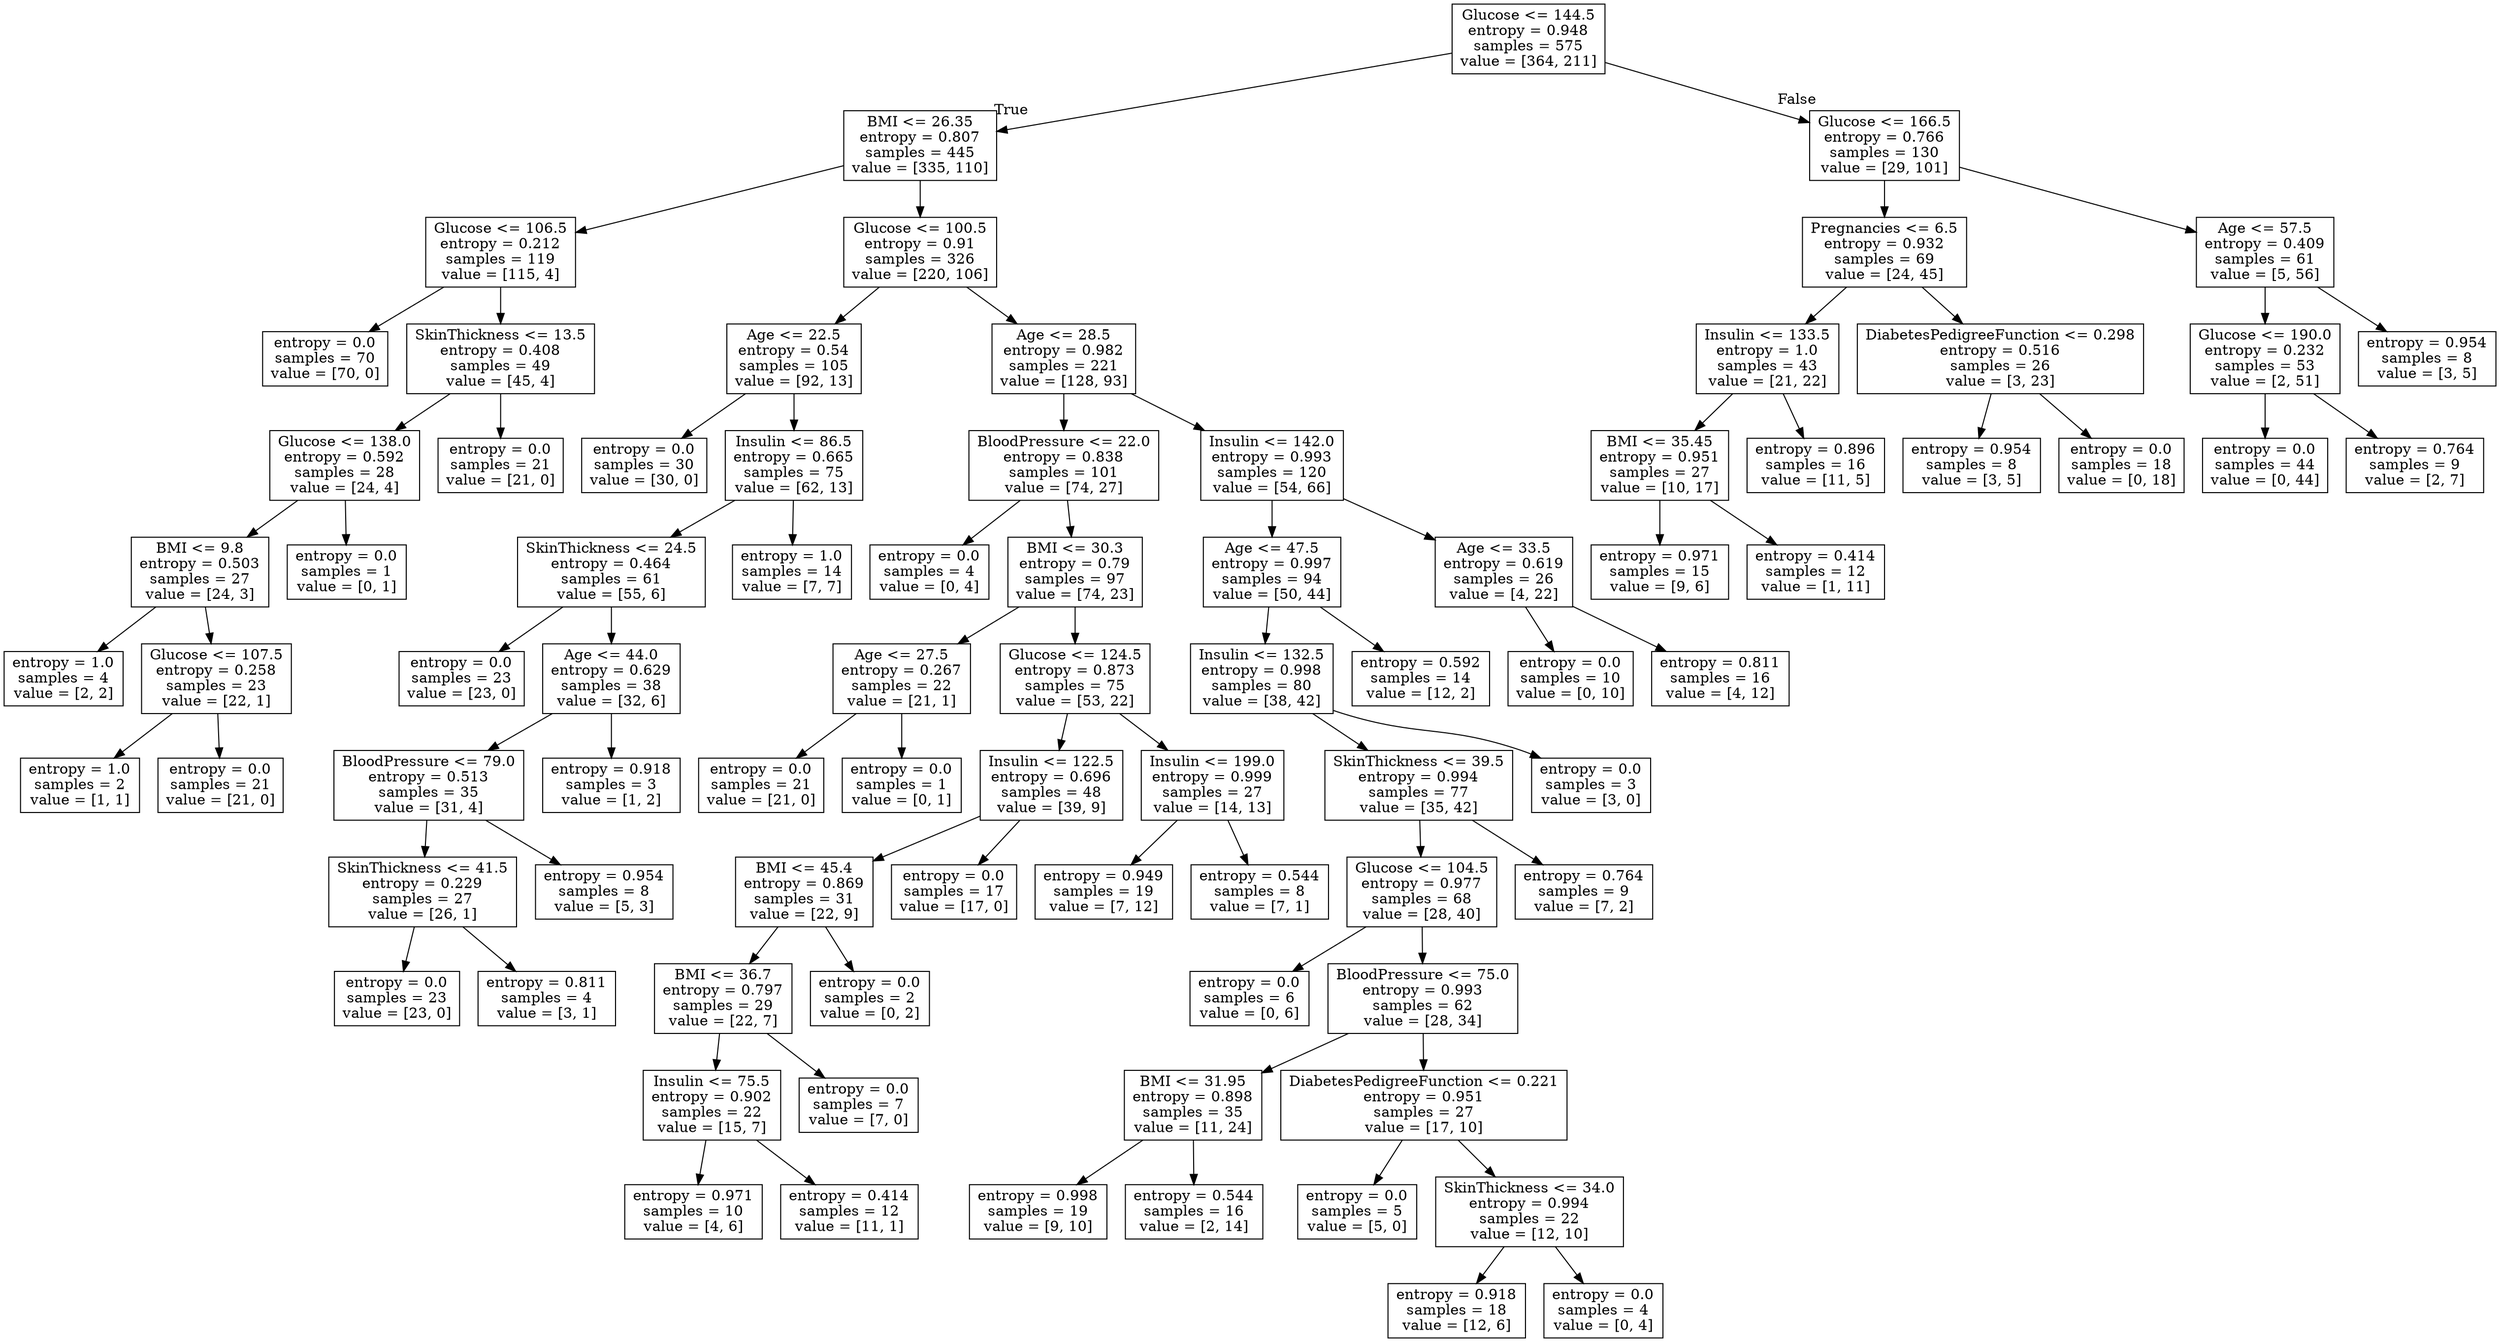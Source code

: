 digraph Tree {
node [shape=box] ;
0 [label="Glucose <= 144.5\nentropy = 0.948\nsamples = 575\nvalue = [364, 211]"] ;
1 [label="BMI <= 26.35\nentropy = 0.807\nsamples = 445\nvalue = [335, 110]"] ;
0 -> 1 [labeldistance=2.5, labelangle=45, headlabel="True"] ;
2 [label="Glucose <= 106.5\nentropy = 0.212\nsamples = 119\nvalue = [115, 4]"] ;
1 -> 2 ;
3 [label="entropy = 0.0\nsamples = 70\nvalue = [70, 0]"] ;
2 -> 3 ;
4 [label="SkinThickness <= 13.5\nentropy = 0.408\nsamples = 49\nvalue = [45, 4]"] ;
2 -> 4 ;
5 [label="Glucose <= 138.0\nentropy = 0.592\nsamples = 28\nvalue = [24, 4]"] ;
4 -> 5 ;
6 [label="BMI <= 9.8\nentropy = 0.503\nsamples = 27\nvalue = [24, 3]"] ;
5 -> 6 ;
7 [label="entropy = 1.0\nsamples = 4\nvalue = [2, 2]"] ;
6 -> 7 ;
8 [label="Glucose <= 107.5\nentropy = 0.258\nsamples = 23\nvalue = [22, 1]"] ;
6 -> 8 ;
9 [label="entropy = 1.0\nsamples = 2\nvalue = [1, 1]"] ;
8 -> 9 ;
10 [label="entropy = 0.0\nsamples = 21\nvalue = [21, 0]"] ;
8 -> 10 ;
11 [label="entropy = 0.0\nsamples = 1\nvalue = [0, 1]"] ;
5 -> 11 ;
12 [label="entropy = 0.0\nsamples = 21\nvalue = [21, 0]"] ;
4 -> 12 ;
13 [label="Glucose <= 100.5\nentropy = 0.91\nsamples = 326\nvalue = [220, 106]"] ;
1 -> 13 ;
14 [label="Age <= 22.5\nentropy = 0.54\nsamples = 105\nvalue = [92, 13]"] ;
13 -> 14 ;
15 [label="entropy = 0.0\nsamples = 30\nvalue = [30, 0]"] ;
14 -> 15 ;
16 [label="Insulin <= 86.5\nentropy = 0.665\nsamples = 75\nvalue = [62, 13]"] ;
14 -> 16 ;
17 [label="SkinThickness <= 24.5\nentropy = 0.464\nsamples = 61\nvalue = [55, 6]"] ;
16 -> 17 ;
18 [label="entropy = 0.0\nsamples = 23\nvalue = [23, 0]"] ;
17 -> 18 ;
19 [label="Age <= 44.0\nentropy = 0.629\nsamples = 38\nvalue = [32, 6]"] ;
17 -> 19 ;
20 [label="BloodPressure <= 79.0\nentropy = 0.513\nsamples = 35\nvalue = [31, 4]"] ;
19 -> 20 ;
21 [label="SkinThickness <= 41.5\nentropy = 0.229\nsamples = 27\nvalue = [26, 1]"] ;
20 -> 21 ;
22 [label="entropy = 0.0\nsamples = 23\nvalue = [23, 0]"] ;
21 -> 22 ;
23 [label="entropy = 0.811\nsamples = 4\nvalue = [3, 1]"] ;
21 -> 23 ;
24 [label="entropy = 0.954\nsamples = 8\nvalue = [5, 3]"] ;
20 -> 24 ;
25 [label="entropy = 0.918\nsamples = 3\nvalue = [1, 2]"] ;
19 -> 25 ;
26 [label="entropy = 1.0\nsamples = 14\nvalue = [7, 7]"] ;
16 -> 26 ;
27 [label="Age <= 28.5\nentropy = 0.982\nsamples = 221\nvalue = [128, 93]"] ;
13 -> 27 ;
28 [label="BloodPressure <= 22.0\nentropy = 0.838\nsamples = 101\nvalue = [74, 27]"] ;
27 -> 28 ;
29 [label="entropy = 0.0\nsamples = 4\nvalue = [0, 4]"] ;
28 -> 29 ;
30 [label="BMI <= 30.3\nentropy = 0.79\nsamples = 97\nvalue = [74, 23]"] ;
28 -> 30 ;
31 [label="Age <= 27.5\nentropy = 0.267\nsamples = 22\nvalue = [21, 1]"] ;
30 -> 31 ;
32 [label="entropy = 0.0\nsamples = 21\nvalue = [21, 0]"] ;
31 -> 32 ;
33 [label="entropy = 0.0\nsamples = 1\nvalue = [0, 1]"] ;
31 -> 33 ;
34 [label="Glucose <= 124.5\nentropy = 0.873\nsamples = 75\nvalue = [53, 22]"] ;
30 -> 34 ;
35 [label="Insulin <= 122.5\nentropy = 0.696\nsamples = 48\nvalue = [39, 9]"] ;
34 -> 35 ;
36 [label="BMI <= 45.4\nentropy = 0.869\nsamples = 31\nvalue = [22, 9]"] ;
35 -> 36 ;
37 [label="BMI <= 36.7\nentropy = 0.797\nsamples = 29\nvalue = [22, 7]"] ;
36 -> 37 ;
38 [label="Insulin <= 75.5\nentropy = 0.902\nsamples = 22\nvalue = [15, 7]"] ;
37 -> 38 ;
39 [label="entropy = 0.971\nsamples = 10\nvalue = [4, 6]"] ;
38 -> 39 ;
40 [label="entropy = 0.414\nsamples = 12\nvalue = [11, 1]"] ;
38 -> 40 ;
41 [label="entropy = 0.0\nsamples = 7\nvalue = [7, 0]"] ;
37 -> 41 ;
42 [label="entropy = 0.0\nsamples = 2\nvalue = [0, 2]"] ;
36 -> 42 ;
43 [label="entropy = 0.0\nsamples = 17\nvalue = [17, 0]"] ;
35 -> 43 ;
44 [label="Insulin <= 199.0\nentropy = 0.999\nsamples = 27\nvalue = [14, 13]"] ;
34 -> 44 ;
45 [label="entropy = 0.949\nsamples = 19\nvalue = [7, 12]"] ;
44 -> 45 ;
46 [label="entropy = 0.544\nsamples = 8\nvalue = [7, 1]"] ;
44 -> 46 ;
47 [label="Insulin <= 142.0\nentropy = 0.993\nsamples = 120\nvalue = [54, 66]"] ;
27 -> 47 ;
48 [label="Age <= 47.5\nentropy = 0.997\nsamples = 94\nvalue = [50, 44]"] ;
47 -> 48 ;
49 [label="Insulin <= 132.5\nentropy = 0.998\nsamples = 80\nvalue = [38, 42]"] ;
48 -> 49 ;
50 [label="SkinThickness <= 39.5\nentropy = 0.994\nsamples = 77\nvalue = [35, 42]"] ;
49 -> 50 ;
51 [label="Glucose <= 104.5\nentropy = 0.977\nsamples = 68\nvalue = [28, 40]"] ;
50 -> 51 ;
52 [label="entropy = 0.0\nsamples = 6\nvalue = [0, 6]"] ;
51 -> 52 ;
53 [label="BloodPressure <= 75.0\nentropy = 0.993\nsamples = 62\nvalue = [28, 34]"] ;
51 -> 53 ;
54 [label="BMI <= 31.95\nentropy = 0.898\nsamples = 35\nvalue = [11, 24]"] ;
53 -> 54 ;
55 [label="entropy = 0.998\nsamples = 19\nvalue = [9, 10]"] ;
54 -> 55 ;
56 [label="entropy = 0.544\nsamples = 16\nvalue = [2, 14]"] ;
54 -> 56 ;
57 [label="DiabetesPedigreeFunction <= 0.221\nentropy = 0.951\nsamples = 27\nvalue = [17, 10]"] ;
53 -> 57 ;
58 [label="entropy = 0.0\nsamples = 5\nvalue = [5, 0]"] ;
57 -> 58 ;
59 [label="SkinThickness <= 34.0\nentropy = 0.994\nsamples = 22\nvalue = [12, 10]"] ;
57 -> 59 ;
60 [label="entropy = 0.918\nsamples = 18\nvalue = [12, 6]"] ;
59 -> 60 ;
61 [label="entropy = 0.0\nsamples = 4\nvalue = [0, 4]"] ;
59 -> 61 ;
62 [label="entropy = 0.764\nsamples = 9\nvalue = [7, 2]"] ;
50 -> 62 ;
63 [label="entropy = 0.0\nsamples = 3\nvalue = [3, 0]"] ;
49 -> 63 ;
64 [label="entropy = 0.592\nsamples = 14\nvalue = [12, 2]"] ;
48 -> 64 ;
65 [label="Age <= 33.5\nentropy = 0.619\nsamples = 26\nvalue = [4, 22]"] ;
47 -> 65 ;
66 [label="entropy = 0.0\nsamples = 10\nvalue = [0, 10]"] ;
65 -> 66 ;
67 [label="entropy = 0.811\nsamples = 16\nvalue = [4, 12]"] ;
65 -> 67 ;
68 [label="Glucose <= 166.5\nentropy = 0.766\nsamples = 130\nvalue = [29, 101]"] ;
0 -> 68 [labeldistance=2.5, labelangle=-45, headlabel="False"] ;
69 [label="Pregnancies <= 6.5\nentropy = 0.932\nsamples = 69\nvalue = [24, 45]"] ;
68 -> 69 ;
70 [label="Insulin <= 133.5\nentropy = 1.0\nsamples = 43\nvalue = [21, 22]"] ;
69 -> 70 ;
71 [label="BMI <= 35.45\nentropy = 0.951\nsamples = 27\nvalue = [10, 17]"] ;
70 -> 71 ;
72 [label="entropy = 0.971\nsamples = 15\nvalue = [9, 6]"] ;
71 -> 72 ;
73 [label="entropy = 0.414\nsamples = 12\nvalue = [1, 11]"] ;
71 -> 73 ;
74 [label="entropy = 0.896\nsamples = 16\nvalue = [11, 5]"] ;
70 -> 74 ;
75 [label="DiabetesPedigreeFunction <= 0.298\nentropy = 0.516\nsamples = 26\nvalue = [3, 23]"] ;
69 -> 75 ;
76 [label="entropy = 0.954\nsamples = 8\nvalue = [3, 5]"] ;
75 -> 76 ;
77 [label="entropy = 0.0\nsamples = 18\nvalue = [0, 18]"] ;
75 -> 77 ;
78 [label="Age <= 57.5\nentropy = 0.409\nsamples = 61\nvalue = [5, 56]"] ;
68 -> 78 ;
79 [label="Glucose <= 190.0\nentropy = 0.232\nsamples = 53\nvalue = [2, 51]"] ;
78 -> 79 ;
80 [label="entropy = 0.0\nsamples = 44\nvalue = [0, 44]"] ;
79 -> 80 ;
81 [label="entropy = 0.764\nsamples = 9\nvalue = [2, 7]"] ;
79 -> 81 ;
82 [label="entropy = 0.954\nsamples = 8\nvalue = [3, 5]"] ;
78 -> 82 ;
}
